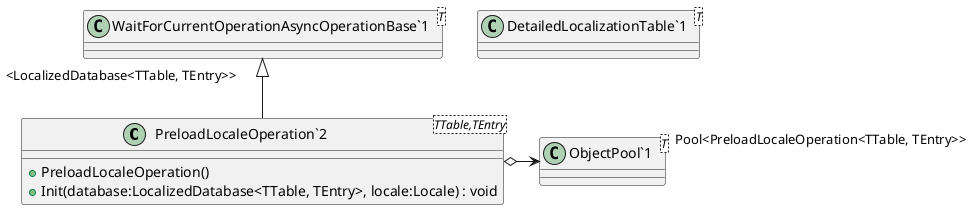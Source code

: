 @startuml
class "PreloadLocaleOperation`2"<TTable,TEntry> {
    + PreloadLocaleOperation()
    + Init(database:LocalizedDatabase<TTable, TEntry>, locale:Locale) : void
}
class "WaitForCurrentOperationAsyncOperationBase`1"<T> {
}
class "DetailedLocalizationTable`1"<T> {
}
class "ObjectPool`1"<T> {
}
"WaitForCurrentOperationAsyncOperationBase`1" "<LocalizedDatabase<TTable, TEntry>>" <|-- "PreloadLocaleOperation`2"
"PreloadLocaleOperation`2" o-> "Pool<PreloadLocaleOperation<TTable, TEntry>>" "ObjectPool`1"
@enduml
